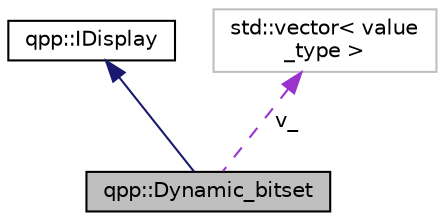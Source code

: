 digraph "qpp::Dynamic_bitset"
{
  edge [fontname="Helvetica",fontsize="10",labelfontname="Helvetica",labelfontsize="10"];
  node [fontname="Helvetica",fontsize="10",shape=record];
  Node3 [label="qpp::Dynamic_bitset",height=0.2,width=0.4,color="black", fillcolor="grey75", style="filled", fontcolor="black"];
  Node4 -> Node3 [dir="back",color="midnightblue",fontsize="10",style="solid",fontname="Helvetica"];
  Node4 [label="qpp::IDisplay",height=0.2,width=0.4,color="black", fillcolor="white", style="filled",URL="$classqpp_1_1_i_display.html",tooltip="Abstract class (interface) that mandates the definition of virtual std::ostream& display(std::ostream..."];
  Node5 -> Node3 [dir="back",color="darkorchid3",fontsize="10",style="dashed",label=" v_" ,fontname="Helvetica"];
  Node5 [label="std::vector\< value\l_type \>",height=0.2,width=0.4,color="grey75", fillcolor="white", style="filled"];
}
